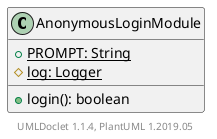 @startuml

    class AnonymousLoginModule [[AnonymousLoginModule.html]] {
        {static} +PROMPT: String
        {static} #log: Logger
        +login(): boolean
    }


    center footer UMLDoclet 1.1.4, PlantUML 1.2019.05
@enduml
